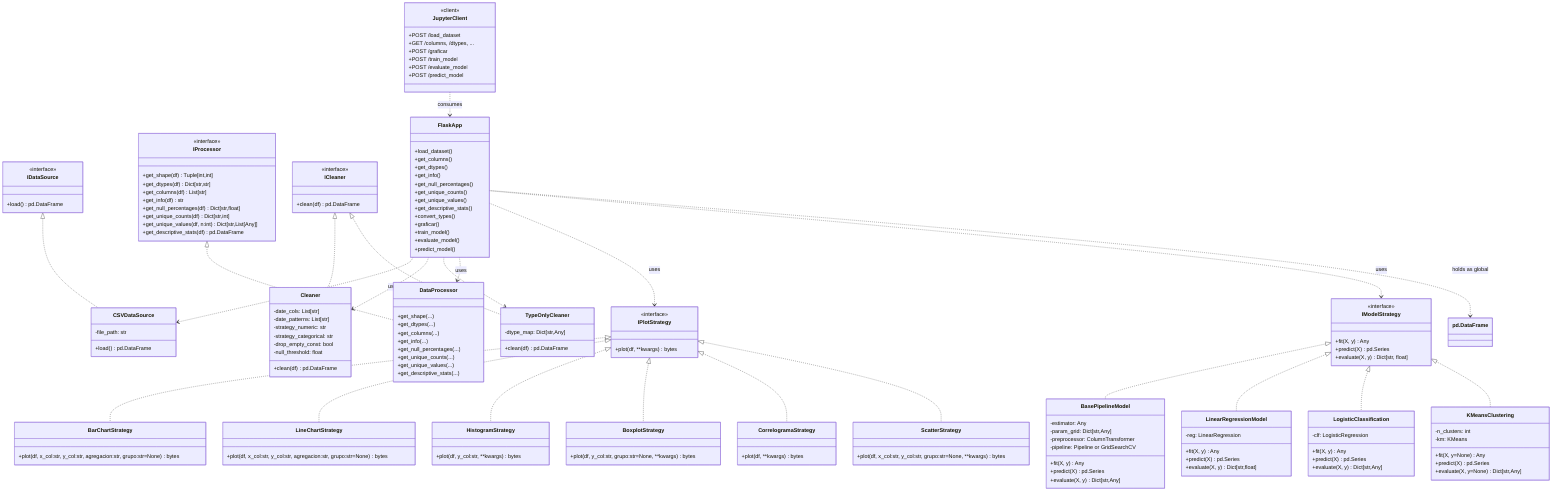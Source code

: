 classDiagram
    %% Interfaces de Framework
    class IDataSource {
        <<interface>>
        +load() pd.DataFrame
    }
    class IProcessor {
        <<interface>>
        +get_shape(df) Tuple[int,int]
        +get_dtypes(df) Dict[str,str]
        +get_columns(df) List[str]
        +get_info(df) str
        +get_null_percentages(df) Dict[str,float]
        +get_unique_counts(df) Dict[str,int]
        +get_unique_values(df, n:int) Dict[str,List[Any]]
        +get_descriptive_stats(df) pd.DataFrame
    }
    class ICleaner {
        <<interface>>
        +clean(df) pd.DataFrame
    }
    class IPlotStrategy {
        <<interface>>
        +plot(df, **kwargs) bytes
    }
    class IModelStrategy {
        <<interface>>
        +fit(X, y) Any
        +predict(X) pd.Series
        +evaluate(X, y) Dict[str, float]
    }

    %% Implementaciones de datos y limpieza
    class CSVDataSource {
        -file_path: str
        +load() pd.DataFrame
    }
    class DataProcessor {
        +get_shape(...)
        +get_dtypes(...)
        +get_columns(...)
        +get_info(...)
        +get_null_percentages(...)
        +get_unique_counts(...)
        +get_unique_values(...)
        +get_descriptive_stats(...)
    }
    class Cleaner {
        -date_cols: List[str]
        -date_patterns: List[str]
        -strategy_numeric: str
        -strategy_categorical: str
        -drop_empty_const: bool
        -null_threshold: float
        +clean(df) pd.DataFrame
    }
    class TypeOnlyCleaner {
        -dtype_map: Dict[str,Any]
        +clean(df) pd.DataFrame
    }

    %% Implementaciones de estrategia de gráficos
    class BarChartStrategy {
        +plot(df, x_col:str, y_col:str, agregacion:str, grupo:str=None) bytes
    }
    class LineChartStrategy {
        +plot(df, x_col:str, y_col:str, agregacion:str, grupo:str=None) bytes
    }
    class HistogramStrategy {
        +plot(df, y_col:str, **kwargs) bytes
    }
    class BoxplotStrategy {
        +plot(df, y_col:str, grupo:str=None, **kwargs) bytes
    }
    class CorrelogramaStrategy {
        +plot(df, **kwargs) bytes
    }
    class ScatterStrategy {
        +plot(df, x_col:str, y_col:str, grupo:str=None, **kwargs) bytes
    }

    %% Implementaciones de estrategia de modelos
    class BasePipelineModel {
        -estimator: Any
        -param_grid: Dict[str,Any]
        -preprocessor: ColumnTransformer
        -pipeline: Pipeline or GridSearchCV
        +fit(X, y) Any
        +predict(X) pd.Series
        +evaluate(X, y) Dict[str,Any]
    }
    class LinearRegressionModel {
        -reg: LinearRegression
        +fit(X, y) Any
        +predict(X) pd.Series
        +evaluate(X, y) Dict[str,float]
    }
    class LogisticClassification {
        -clf: LogisticRegression
        +fit(X, y) Any
        +predict(X) pd.Series
        +evaluate(X, y) Dict[str,Any]
    }
    class KMeansClustering {
        -n_clusters: int
        -km: KMeans
        +fit(X, y=None) Any
        +predict(X) pd.Series
        +evaluate(X, y=None) Dict[str,Any]
    }

    %% Relaciones de herencia
    IDataSource      <|.. CSVDataSource
    IProcessor       <|.. DataProcessor
    ICleaner         <|.. Cleaner
    ICleaner         <|.. TypeOnlyCleaner
    IPlotStrategy    <|.. BarChartStrategy
    IPlotStrategy    <|.. LineChartStrategy
    IPlotStrategy    <|.. HistogramStrategy
    IPlotStrategy    <|.. BoxplotStrategy
    IPlotStrategy    <|.. CorrelogramaStrategy
    IPlotStrategy    <|.. ScatterStrategy
    IModelStrategy   <|.. BasePipelineModel
    IModelStrategy   <|.. LinearRegressionModel
    IModelStrategy   <|.. LogisticClassification
    IModelStrategy   <|.. KMeansClustering

    %% Flask app y notebook cliente
    class FlaskApp {
        +load_dataset()
        +get_columns()
        +get_dtypes()
        +get_info()
        +get_null_percentages()
        +get_unique_counts()
        +get_unique_values()
        +get_descriptive_stats()
        +convert_types()
        +graficar()
        +train_model()
        +evaluate_model()
        +predict_model()
    }
    FlaskApp ..> CSVDataSource        : uses
    FlaskApp ..> Cleaner              : uses
    FlaskApp ..> TypeOnlyCleaner      : uses
    FlaskApp ..> DataProcessor        : uses
    FlaskApp ..> IPlotStrategy        : uses
    FlaskApp ..> IModelStrategy       : uses
    FlaskApp ..> pd.DataFrame         : holds as global

    class JupyterClient {
        <<client>>
        +POST /load_dataset
        +GET  /columns, /dtypes, ...
        +POST /graficar
        +POST /train_model
        +POST /evaluate_model
        +POST /predict_model
    }
    JupyterClient ..> FlaskApp : consumes